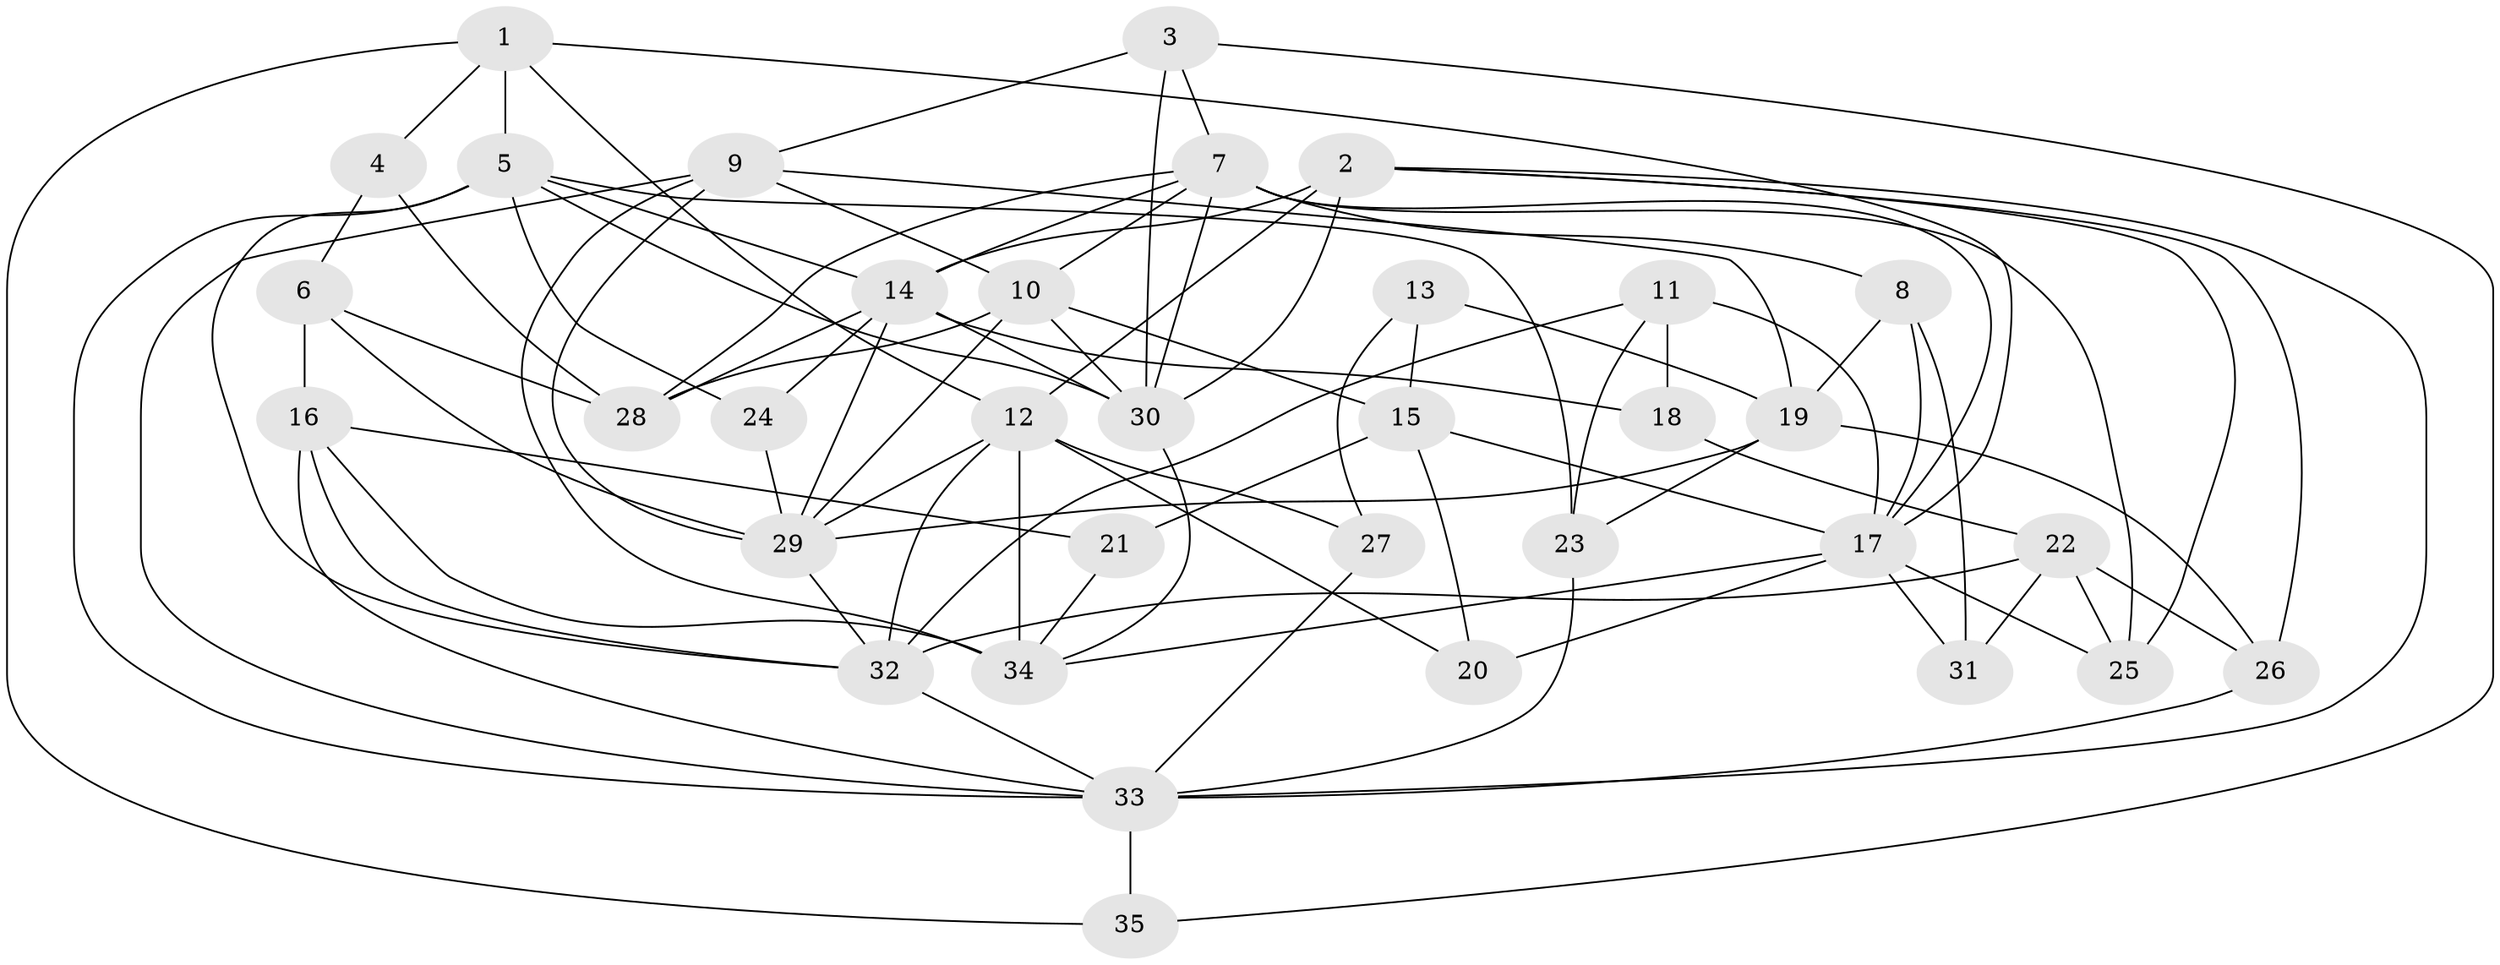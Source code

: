 // original degree distribution, {3: 0.2, 4: 0.35714285714285715, 5: 0.17142857142857143, 2: 0.14285714285714285, 7: 0.05714285714285714, 6: 0.07142857142857142}
// Generated by graph-tools (version 1.1) at 2025/02/03/09/25 03:02:02]
// undirected, 35 vertices, 90 edges
graph export_dot {
graph [start="1"]
  node [color=gray90,style=filled];
  1;
  2;
  3;
  4;
  5;
  6;
  7;
  8;
  9;
  10;
  11;
  12;
  13;
  14;
  15;
  16;
  17;
  18;
  19;
  20;
  21;
  22;
  23;
  24;
  25;
  26;
  27;
  28;
  29;
  30;
  31;
  32;
  33;
  34;
  35;
  1 -- 4 [weight=1.0];
  1 -- 5 [weight=1.0];
  1 -- 12 [weight=1.0];
  1 -- 17 [weight=1.0];
  1 -- 35 [weight=1.0];
  2 -- 12 [weight=1.0];
  2 -- 14 [weight=2.0];
  2 -- 25 [weight=1.0];
  2 -- 26 [weight=1.0];
  2 -- 30 [weight=1.0];
  2 -- 33 [weight=1.0];
  3 -- 7 [weight=1.0];
  3 -- 9 [weight=1.0];
  3 -- 30 [weight=1.0];
  3 -- 35 [weight=1.0];
  4 -- 6 [weight=1.0];
  4 -- 28 [weight=1.0];
  5 -- 14 [weight=1.0];
  5 -- 23 [weight=1.0];
  5 -- 24 [weight=1.0];
  5 -- 30 [weight=1.0];
  5 -- 32 [weight=1.0];
  5 -- 33 [weight=1.0];
  6 -- 16 [weight=1.0];
  6 -- 28 [weight=1.0];
  6 -- 29 [weight=1.0];
  7 -- 8 [weight=1.0];
  7 -- 10 [weight=1.0];
  7 -- 14 [weight=1.0];
  7 -- 17 [weight=1.0];
  7 -- 25 [weight=1.0];
  7 -- 28 [weight=1.0];
  7 -- 30 [weight=1.0];
  8 -- 17 [weight=1.0];
  8 -- 19 [weight=1.0];
  8 -- 31 [weight=1.0];
  9 -- 10 [weight=1.0];
  9 -- 19 [weight=1.0];
  9 -- 29 [weight=1.0];
  9 -- 33 [weight=1.0];
  9 -- 34 [weight=2.0];
  10 -- 15 [weight=1.0];
  10 -- 28 [weight=1.0];
  10 -- 29 [weight=2.0];
  10 -- 30 [weight=1.0];
  11 -- 17 [weight=2.0];
  11 -- 18 [weight=2.0];
  11 -- 23 [weight=1.0];
  11 -- 32 [weight=1.0];
  12 -- 20 [weight=1.0];
  12 -- 27 [weight=1.0];
  12 -- 29 [weight=1.0];
  12 -- 32 [weight=1.0];
  12 -- 34 [weight=1.0];
  13 -- 15 [weight=1.0];
  13 -- 19 [weight=2.0];
  13 -- 27 [weight=1.0];
  14 -- 18 [weight=1.0];
  14 -- 24 [weight=1.0];
  14 -- 28 [weight=2.0];
  14 -- 29 [weight=1.0];
  14 -- 30 [weight=1.0];
  15 -- 17 [weight=1.0];
  15 -- 20 [weight=1.0];
  15 -- 21 [weight=2.0];
  16 -- 21 [weight=2.0];
  16 -- 32 [weight=1.0];
  16 -- 33 [weight=1.0];
  16 -- 34 [weight=1.0];
  17 -- 20 [weight=2.0];
  17 -- 25 [weight=1.0];
  17 -- 31 [weight=1.0];
  17 -- 34 [weight=1.0];
  18 -- 22 [weight=1.0];
  19 -- 23 [weight=1.0];
  19 -- 26 [weight=1.0];
  19 -- 29 [weight=1.0];
  21 -- 34 [weight=1.0];
  22 -- 25 [weight=1.0];
  22 -- 26 [weight=1.0];
  22 -- 31 [weight=1.0];
  22 -- 32 [weight=1.0];
  23 -- 33 [weight=1.0];
  24 -- 29 [weight=1.0];
  26 -- 33 [weight=1.0];
  27 -- 33 [weight=1.0];
  29 -- 32 [weight=1.0];
  30 -- 34 [weight=1.0];
  32 -- 33 [weight=1.0];
  33 -- 35 [weight=1.0];
}

